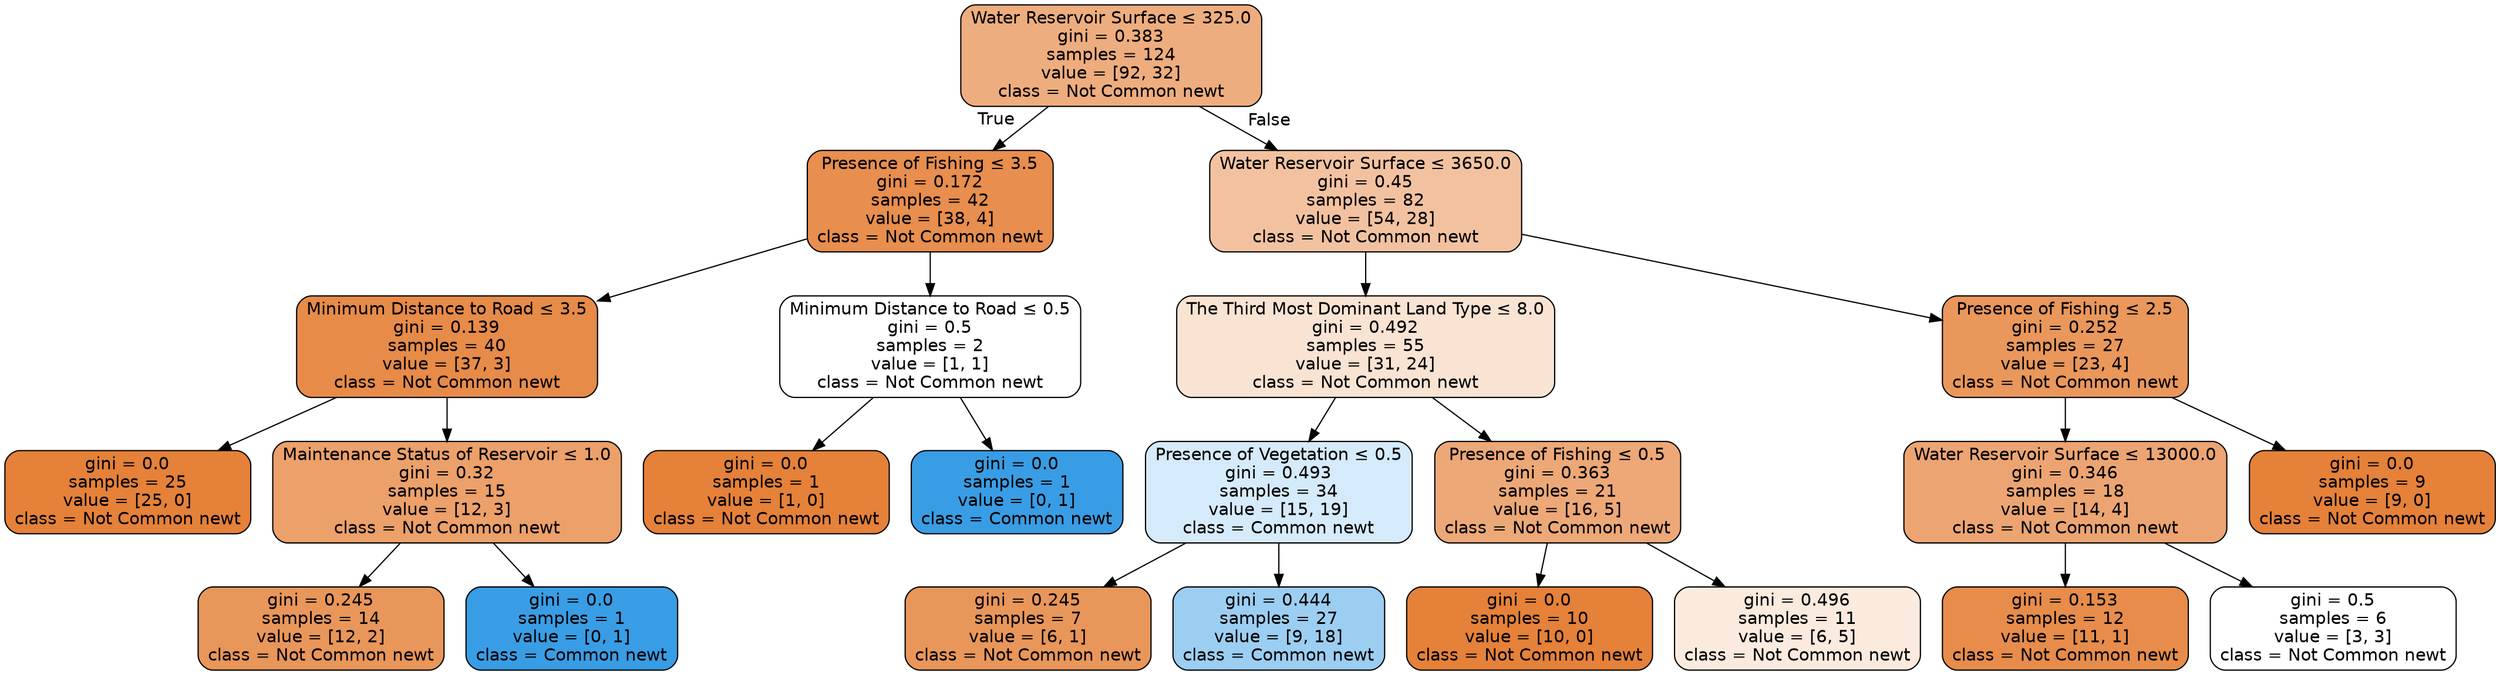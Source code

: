 digraph Tree {
node [shape=box, style="filled, rounded", color="black", fontname=helvetica] ;
edge [fontname=helvetica] ;
0 [label=<Water Reservoir Surface &le; 325.0<br/>gini = 0.383<br/>samples = 124<br/>value = [92, 32]<br/>class = Not Common newt>, fillcolor="#eead7e"] ;
1 [label=<Presence of Fishing &le; 3.5<br/>gini = 0.172<br/>samples = 42<br/>value = [38, 4]<br/>class = Not Common newt>, fillcolor="#e88e4e"] ;
0 -> 1 [labeldistance=2.5, labelangle=45, headlabel="True"] ;
2 [label=<Minimum Distance to Road &le; 3.5<br/>gini = 0.139<br/>samples = 40<br/>value = [37, 3]<br/>class = Not Common newt>, fillcolor="#e78b49"] ;
1 -> 2 ;
3 [label=<gini = 0.0<br/>samples = 25<br/>value = [25, 0]<br/>class = Not Common newt>, fillcolor="#e58139"] ;
2 -> 3 ;
4 [label=<Maintenance Status of Reservoir &le; 1.0<br/>gini = 0.32<br/>samples = 15<br/>value = [12, 3]<br/>class = Not Common newt>, fillcolor="#eca06a"] ;
2 -> 4 ;
5 [label=<gini = 0.245<br/>samples = 14<br/>value = [12, 2]<br/>class = Not Common newt>, fillcolor="#e9965a"] ;
4 -> 5 ;
6 [label=<gini = 0.0<br/>samples = 1<br/>value = [0, 1]<br/>class = Common newt>, fillcolor="#399de5"] ;
4 -> 6 ;
7 [label=<Minimum Distance to Road &le; 0.5<br/>gini = 0.5<br/>samples = 2<br/>value = [1, 1]<br/>class = Not Common newt>, fillcolor="#ffffff"] ;
1 -> 7 ;
8 [label=<gini = 0.0<br/>samples = 1<br/>value = [1, 0]<br/>class = Not Common newt>, fillcolor="#e58139"] ;
7 -> 8 ;
9 [label=<gini = 0.0<br/>samples = 1<br/>value = [0, 1]<br/>class = Common newt>, fillcolor="#399de5"] ;
7 -> 9 ;
10 [label=<Water Reservoir Surface &le; 3650.0<br/>gini = 0.45<br/>samples = 82<br/>value = [54, 28]<br/>class = Not Common newt>, fillcolor="#f2c2a0"] ;
0 -> 10 [labeldistance=2.5, labelangle=-45, headlabel="False"] ;
11 [label=<The Third Most Dominant Land Type &le; 8.0<br/>gini = 0.492<br/>samples = 55<br/>value = [31, 24]<br/>class = Not Common newt>, fillcolor="#f9e3d2"] ;
10 -> 11 ;
12 [label=<Presence of Vegetation &le; 0.5<br/>gini = 0.493<br/>samples = 34<br/>value = [15, 19]<br/>class = Common newt>, fillcolor="#d5eafa"] ;
11 -> 12 ;
13 [label=<gini = 0.245<br/>samples = 7<br/>value = [6, 1]<br/>class = Not Common newt>, fillcolor="#e9965a"] ;
12 -> 13 ;
14 [label=<gini = 0.444<br/>samples = 27<br/>value = [9, 18]<br/>class = Common newt>, fillcolor="#9ccef2"] ;
12 -> 14 ;
15 [label=<Presence of Fishing &le; 0.5<br/>gini = 0.363<br/>samples = 21<br/>value = [16, 5]<br/>class = Not Common newt>, fillcolor="#eda877"] ;
11 -> 15 ;
16 [label=<gini = 0.0<br/>samples = 10<br/>value = [10, 0]<br/>class = Not Common newt>, fillcolor="#e58139"] ;
15 -> 16 ;
17 [label=<gini = 0.496<br/>samples = 11<br/>value = [6, 5]<br/>class = Not Common newt>, fillcolor="#fbeade"] ;
15 -> 17 ;
18 [label=<Presence of Fishing &le; 2.5<br/>gini = 0.252<br/>samples = 27<br/>value = [23, 4]<br/>class = Not Common newt>, fillcolor="#ea975b"] ;
10 -> 18 ;
19 [label=<Water Reservoir Surface &le; 13000.0<br/>gini = 0.346<br/>samples = 18<br/>value = [14, 4]<br/>class = Not Common newt>, fillcolor="#eca572"] ;
18 -> 19 ;
20 [label=<gini = 0.153<br/>samples = 12<br/>value = [11, 1]<br/>class = Not Common newt>, fillcolor="#e78c4b"] ;
19 -> 20 ;
21 [label=<gini = 0.5<br/>samples = 6<br/>value = [3, 3]<br/>class = Not Common newt>, fillcolor="#ffffff"] ;
19 -> 21 ;
22 [label=<gini = 0.0<br/>samples = 9<br/>value = [9, 0]<br/>class = Not Common newt>, fillcolor="#e58139"] ;
18 -> 22 ;
}